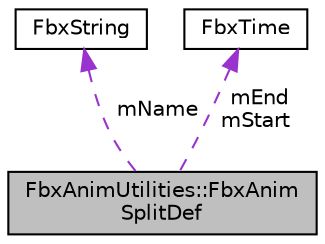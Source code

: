 digraph "FbxAnimUtilities::FbxAnimSplitDef"
{
  edge [fontname="Helvetica",fontsize="10",labelfontname="Helvetica",labelfontsize="10"];
  node [fontname="Helvetica",fontsize="10",shape=record];
  Node1 [label="FbxAnimUtilities::FbxAnim\lSplitDef",height=0.2,width=0.4,color="black", fillcolor="grey75", style="filled", fontcolor="black"];
  Node2 -> Node1 [dir="back",color="darkorchid3",fontsize="10",style="dashed",label=" mName" ];
  Node2 [label="FbxString",height=0.2,width=0.4,color="black", fillcolor="white", style="filled",URL="$class_fbx_string.html"];
  Node3 -> Node1 [dir="back",color="darkorchid3",fontsize="10",style="dashed",label=" mEnd\nmStart" ];
  Node3 [label="FbxTime",height=0.2,width=0.4,color="black", fillcolor="white", style="filled",URL="$class_fbx_time.html"];
}
